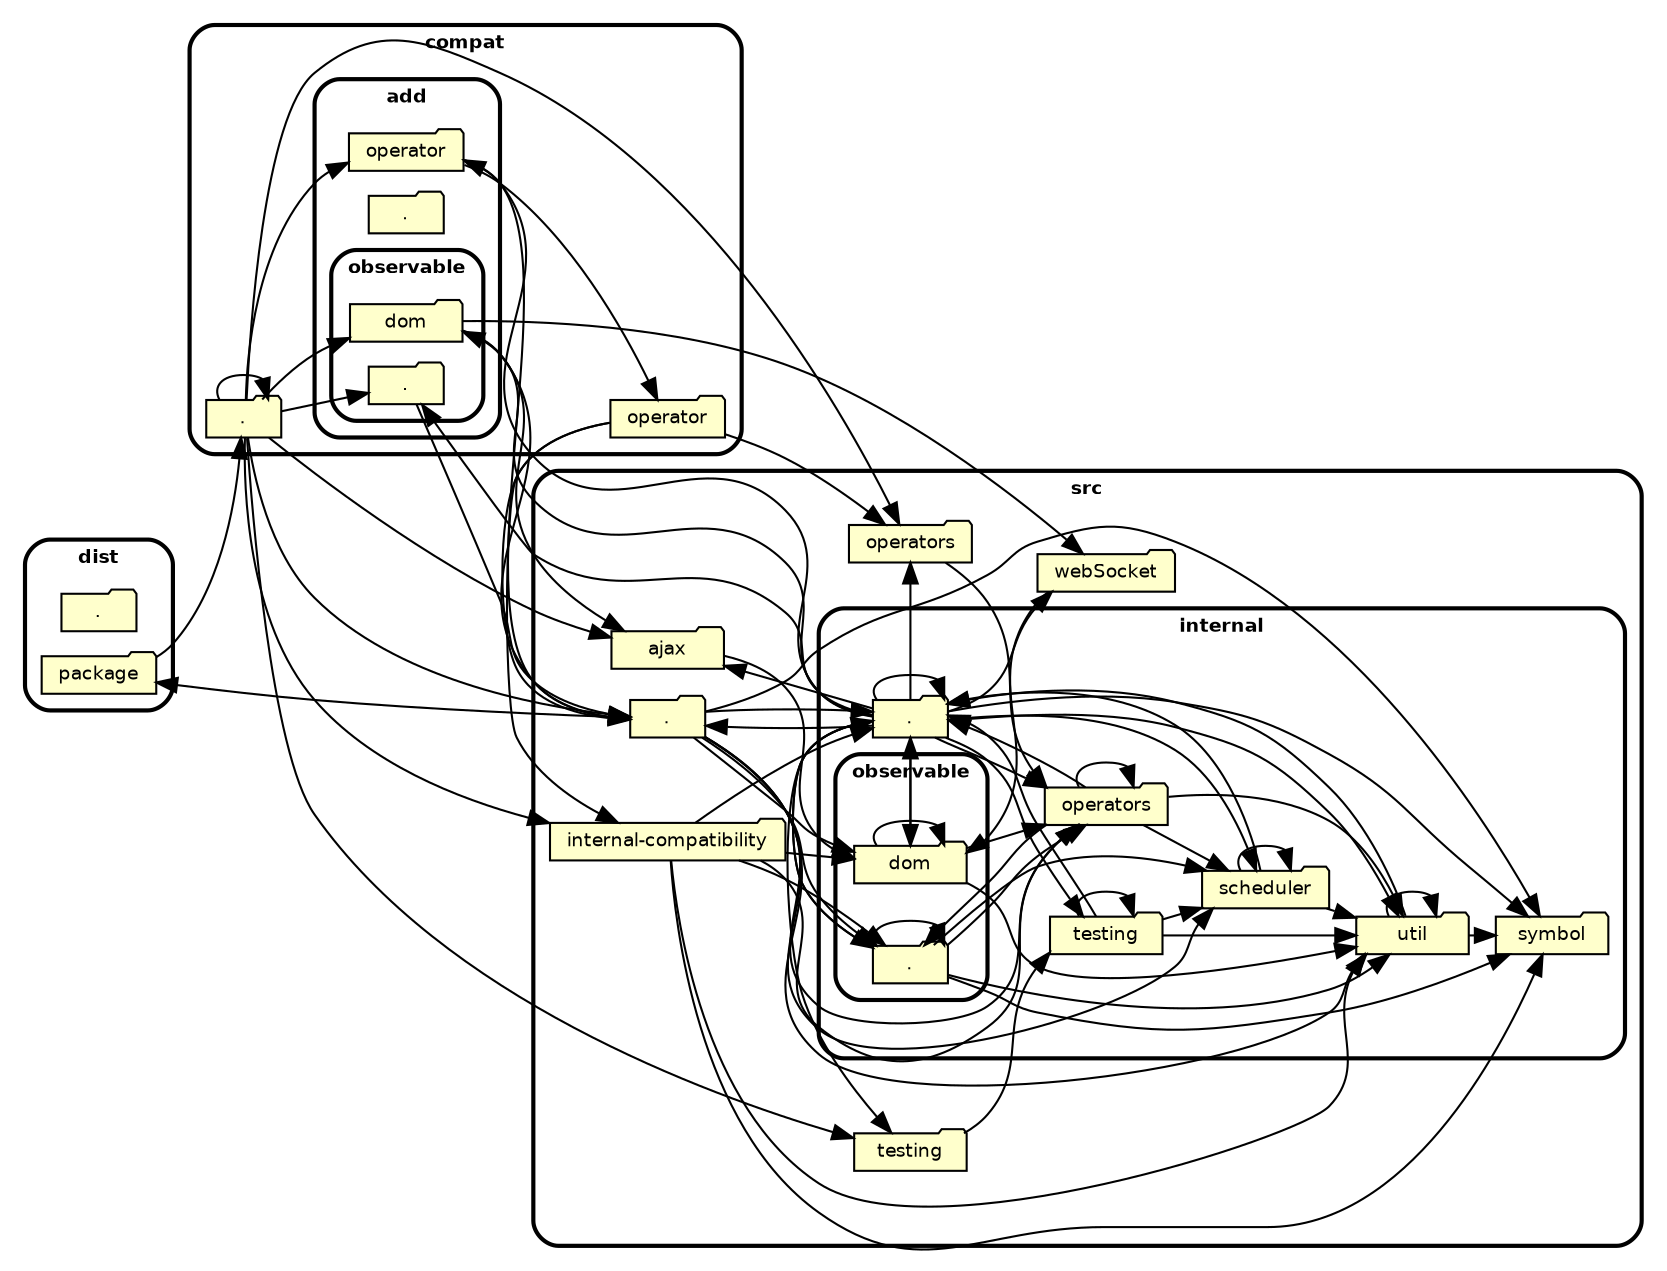 digraph "dependency-cruiser output"{
    ordering=out
    rankdir=LR
    splines=true
    overlap=true
    nodesep=0.16
    ranksep=0.18
    fontname="Helvetica-bold"
    fontsize=9
    style="rounded,bold"
    compound=true
    node [shape=folder style="rounded, filled" fillcolor="#ffffcc" height=0.2 fontname=Helvetica fontsize=9]
    edge [color=black arrowhead=normal fontname=Helvetica fontsize=9]

    "compat" [label="compat" ]
    subgraph "cluster_compat" {label="compat" "compat" [label="." width="0.5"] subgraph "cluster_compat/add" {label="add" "compat/add" [label="." width="0.5"] "compat/add/observable" [label="observable" ] } }
    subgraph "cluster_compat" {label="compat" "compat" [label="." width="0.5"] subgraph "cluster_compat/add" {label="add" "compat/add" [label="." width="0.5"] subgraph "cluster_compat/add/observable" {label="observable" "compat/add/observable" [label="." width="0.5"] "compat/add/observable/dom" [label="dom" ] } } }
    subgraph "cluster_compat" {label="compat" "compat" [label="." width="0.5"] subgraph "cluster_compat/add" {label="add" "compat/add" [label="." width="0.5"] "compat/add/operator" [label="operator" ] } }
    subgraph "cluster_compat" {label="compat" "compat" [label="." width="0.5"] "compat/operator" [label="operator" ] }
    subgraph "cluster_dist" {label="dist" "dist" [label="." width="0.5"] "dist/package" [label="package" ] }
    "src" [label="src" ]
    subgraph "cluster_src" {label="src" "src" [label="." width="0.5"] "src/ajax" [label="ajax" ] }
    subgraph "cluster_src" {label="src" "src" [label="." width="0.5"] "src/internal" [label="internal" ] }
    subgraph "cluster_src" {label="src" "src" [label="." width="0.5"] "src/internal-compatibility" [label="internal-compatibility" ] }
    subgraph "cluster_src" {label="src" "src" [label="." width="0.5"] subgraph "cluster_src/internal" {label="internal" "src/internal" [label="." width="0.5"] "src/internal/observable" [label="observable" ] } }
    subgraph "cluster_src" {label="src" "src" [label="." width="0.5"] subgraph "cluster_src/internal" {label="internal" "src/internal" [label="." width="0.5"] subgraph "cluster_src/internal/observable" {label="observable" "src/internal/observable" [label="." width="0.5"] "src/internal/observable/dom" [label="dom" ] } } }
    subgraph "cluster_src" {label="src" "src" [label="." width="0.5"] subgraph "cluster_src/internal" {label="internal" "src/internal" [label="." width="0.5"] "src/internal/operators" [label="operators" ] } }
    subgraph "cluster_src" {label="src" "src" [label="." width="0.5"] subgraph "cluster_src/internal" {label="internal" "src/internal" [label="." width="0.5"] "src/internal/scheduler" [label="scheduler" ] } }
    subgraph "cluster_src" {label="src" "src" [label="." width="0.5"] subgraph "cluster_src/internal" {label="internal" "src/internal" [label="." width="0.5"] "src/internal/symbol" [label="symbol" ] } }
    subgraph "cluster_src" {label="src" "src" [label="." width="0.5"] subgraph "cluster_src/internal" {label="internal" "src/internal" [label="." width="0.5"] "src/internal/testing" [label="testing" ] } }
    subgraph "cluster_src" {label="src" "src" [label="." width="0.5"] subgraph "cluster_src/internal" {label="internal" "src/internal" [label="." width="0.5"] "src/internal/util" [label="util" ] } }
    subgraph "cluster_src" {label="src" "src" [label="." width="0.5"] "src/operators" [label="operators" ] }
    subgraph "cluster_src" {label="src" "src" [label="." width="0.5"] "src/testing" [label="testing" ] }
    subgraph "cluster_src" {label="src" "src" [label="." width="0.5"] "src/webSocket" [label="webSocket" ] }

    "compat" -> "compat"
    "compat" -> "compat/add/observable"
    "compat" -> "compat/add/observable/dom"
    "compat" -> "compat/add/operator"
    "compat" -> "src"
    "compat" -> "src/ajax"
    "compat" -> "src/internal-compatibility"
    "compat" -> "src/operators"
    "compat" -> "src/testing"
    "compat/add/observable" -> "src"
    "compat/add/observable/dom" -> "src"
    "compat/add/observable/dom" -> "src/ajax"
    "compat/add/observable/dom" -> "src/webSocket"
    "compat/add/operator" -> "compat/operator"
    "compat/add/operator" -> "src"
    "compat/operator" -> "src/operators"
    "compat/operator" -> "src"
    "compat/operator" -> "src/internal-compatibility"
    "dist/package" -> "compat"
    "src" -> "src/internal"
    "src" -> "src/internal/observable/dom"
    "src" -> "dist/package"
    "src" -> "src/internal/observable"
    "src" -> "src/internal/operators"
    "src" -> "src/internal/scheduler"
    "src" -> "src/internal/symbol"
    "src" -> "src/internal/util"
    "src/ajax" -> "src/internal/observable/dom"
    "src/internal" -> "src/internal/symbol"
    "src/internal" -> "src/internal"
    "src/internal" -> "src/internal/util"
    "src/internal" -> "src/internal/observable"
    "src/internal" -> "src/internal/operators"
    "src/internal" -> "src/internal/scheduler"
    "src/internal" -> "src/internal/observable/dom"
    "src/internal" -> "src/internal/testing"
    "src/internal" -> "compat/add/observable"
    "src/internal" -> "compat/add/observable/dom"
    "src/internal" -> "compat/add/operator"
    "src/internal" -> "src/ajax"
    "src/internal" -> "src"
    "src/internal" -> "src/operators"
    "src/internal" -> "src/testing"
    "src/internal" -> "src/webSocket"
    "src/internal-compatibility" -> "src/internal"
    "src/internal-compatibility" -> "src/internal/observable"
    "src/internal-compatibility" -> "src/internal/observable/dom"
    "src/internal-compatibility" -> "src/internal/operators"
    "src/internal-compatibility" -> "src/internal/symbol"
    "src/internal-compatibility" -> "src/internal/util"
    "src/internal/observable" -> "src/internal"
    "src/internal/observable" -> "src/internal/util"
    "src/internal/observable" -> "src/internal/observable"
    "src/internal/observable" -> "src/internal/operators"
    "src/internal/observable" -> "src/internal/symbol"
    "src/internal/observable" -> "src/internal/scheduler"
    "src/internal/observable/dom" -> "src/internal"
    "src/internal/observable/dom" -> "src/internal/operators"
    "src/internal/observable/dom" -> "src/internal/util"
    "src/internal/observable/dom" -> "src/internal/observable/dom"
    "src/internal/operators" -> "src/internal"
    "src/internal/operators" -> "src/internal/operators"
    "src/internal/operators" -> "src/internal/util"
    "src/internal/operators" -> "src/internal/observable"
    "src/internal/operators" -> "src/internal/scheduler"
    "src/internal/scheduler" -> "src/internal/scheduler"
    "src/internal/scheduler" -> "src/internal"
    "src/internal/scheduler" -> "src/internal/util"
    "src/internal/testing" -> "src/internal"
    "src/internal/testing" -> "src/internal/scheduler"
    "src/internal/testing" -> "src/internal/testing"
    "src/internal/testing" -> "src/internal/util"
    "src/internal/util" -> "src/internal"
    "src/internal/util" -> "src/internal/util"
    "src/internal/util" -> "src/internal/symbol"
    "src/operators" -> "src/internal/operators"
    "src/testing" -> "src/internal/testing"
    "src/webSocket" -> "src/internal/observable/dom"
}
